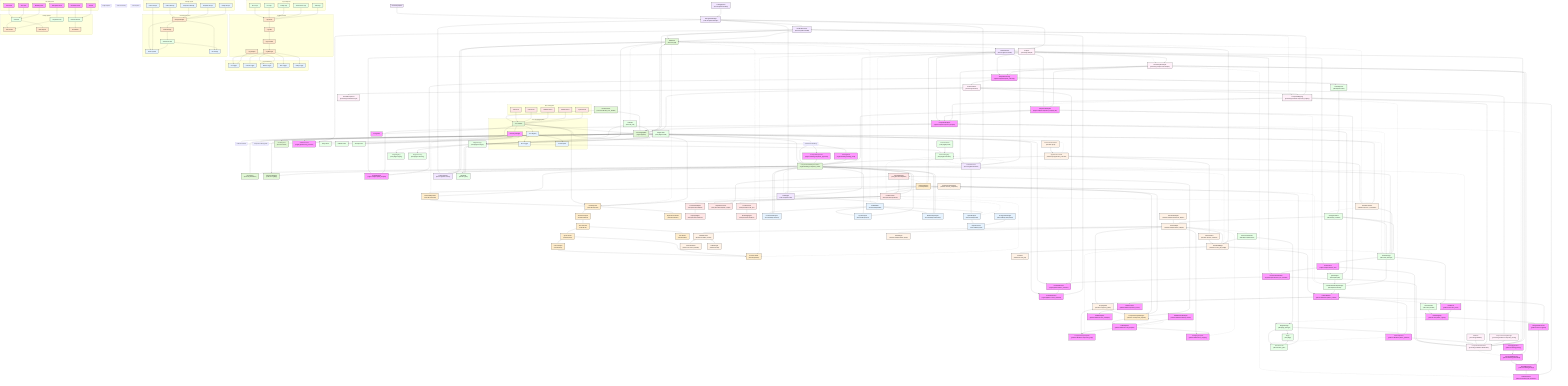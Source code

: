 graph TD
%% Core System Components
ASCIIGrid["ASCIIGrid\n(hunt.core.grid)"]
Pipeline["ProcessingPipeline\n(hunt.core.pipeline)"]
CompModel["ComponentModel\n(hunt.core.model)"]
Persist["Persistence\n(hunt.core.persistence)"]
Registry["ComponentRegistry\n(hunt.core.registry)"]
Cache["CacheSystem\n(hunt.core.cache)"]
ErrorHandler["ErrorHandler\n(hunt.core.dsl.hunt_error)"]
ErrorProcessor["ErrorProcessor\n(hunt.core.dsl.hunt_error_handler)"]
%% Core Internal Dependencies
Pipeline --> ASCIIGrid
Pipeline --> CompModel
Pipeline --> Persist
Pipeline --> Registry
Pipeline --> Cache
CompModel --> Registry
CompModel --> Persist
ErrorHandler --> Pipeline
ErrorProcessor --> ErrorHandler
ErrorProcessor --> Pipeline
%% Apply core styles
class ASCIIGrid,Pipeline,CompModel,Persist,Registry,Cache,ErrorHandler,ErrorProcessor core; 
%% DSL System Components
Lexer["Lexical Analyzer\n(hunt.dsl.lexer)"]
Parser["Syntax Parser\n(hunt.dsl.parser)"]
ASTGen["AST Generator\n(hunt.dsl.ast)"]
SemAnalyzer["Semantic Analyzer\n(hunt.dsl.semantic)"]
HuntInterp["HuntInterpreter\n(hunt.dsl.interpreter)"]
CmdDisp["CommandDispatcher\n(hunt.dsl.commands)"]
PatternDef["PatternDefinitions\n(hunt.dsl.patterns)"]
TmplEngine["TemplateEngine\n(hunt.dsl.templates)"]
Grammar["Grammar Rules\n(hunt.dsl.grammar)"]
Nodes["AST Nodes\n(hunt.dsl.nodes)"]
Evaluator["Expression Evaluator\n(hunt.dsl.evaluator)"]
%% DSL Internal Dependencies
Lexer --> Grammar
Parser --> Lexer
Parser --> Grammar
ASTGen --> Parser
ASTGen --> Nodes
SemAnalyzer --> ASTGen
HuntInterp --> SemAnalyzer
HuntInterp --> Evaluator
CmdDisp --> HuntInterp
PatternDef --> CmdDisp
TmplEngine --> PatternDef
%% Apply DSL styles
class Lexer,Parser,ASTGen,SemAnalyzer,HuntInterp,CmdDisp,PatternDef,TmplEngine,Grammar,Nodes,Evaluator dsl; 
%% Engine System Components
%% Analysis Components
Analysis["Analysis\n(engine.analysis)"]
CompAnalysis["ComponentAnalysis\n(engine.analysis.component_analysis)"]
CompAnalysis2["ComponentAnalysis2\n(engine.analysis.component_analysis_two)"]
SpatialAnalysis["SpatialAnalysis\n(engine.analysis.spatial_analysis)"]
TemporalReasoning["TemporalReasoning\n(engine.analysis.temporal_reasoning)"]
DecisionTree["DecisionTree\n(engine.analysis.decision_tree)"]
DTClassifier["DecisionTreeClassifier\n(engine.analysis.decision_tree_classifier)"]
%% Modeling Components
Modeling["Modeling\n(engine.modeling)"]
CompModel["ComponentModelRepresentation\n(engine.modeling.component_model)"]
CompProps["ComponentProperties\n(engine.modeling.component_properties)"]
DrawingMode["DrawingMode\n(engine.modeling.drawing_mode)"]
%% Pipeline Components
Pipeline["ProcessingPipeline\n(engine.pipeline)"]
ASCIIProc["ASCIIProcessor\n(engine.pipeline.ascii_processor)"]
ContourDetection["ContourDetection\n(engine.pipeline.contour_detection)"]
FeatureExtraction["FeatureExtraction\n(engine.pipeline.feature_extraction)"]
FloodFill["FloodFillProcessor\n(engine.pipeline.flood_fill)"]
Transform["TransformationPipeline\n(engine.pipeline.transformation)"]
%% Engine Internal Dependencies
%% Analysis Dependencies
Analysis --> CompAnalysis
Analysis --> CompAnalysis2
Analysis --> SpatialAnalysis
Analysis --> TemporalReasoning
Analysis --> DecisionTree
Analysis --> DTClassifier
CompAnalysis2 --> CompAnalysis
DecisionTree --> DTClassifier
SpatialAnalysis --> TemporalReasoning
CompAnalysis --> SpatialAnalysis
%% Pipeline Dependencies
Pipeline --> ASCIIProc
Pipeline --> ContourDetection
Pipeline --> FeatureExtraction
Pipeline --> FloodFill
Pipeline --> Transform
ASCIIProc --> FloodFill
ContourDetection --> FloodFill
FeatureExtraction --> ContourDetection
Transform --> FeatureExtraction
%% Modeling Dependencies
Modeling --> CompModel
Modeling --> CompProps
Modeling --> DrawingMode
CompProps --> CompModel
DrawingMode --> CompModel
%% Cross-component Dependencies
CompAnalysis --> Pipeline
TemporalReasoning --> Transform
DTClassifier --> FeatureExtraction
CompModel --> CompAnalysis2
%% Apply engine styles
class Analysis,CompAnalysis,CompAnalysis2,SpatialAnalysis,TemporalReasoning,DecisionTree,DTClassifier,Modeling,CompModel,CompProps,DrawingMode,Pipeline,ASCIIProc,ContourDetection,FeatureExtraction,FloodFill,Transform engine; 
    %% Error Handling System
    subgraph ErrorSystem ["Error Handling System"]
        direction TB
        ErrorHandler["Error Handler"]
        ErrorRegistry["Error Registry"]
        ErrorLogger["Error Logger"]
        ErrorReporter["Error Reporter"]
        RecoveryManager["Recovery Manager"]
    end
    %% Error Types
    subgraph ErrorTypes ["Error Categories"]
        DSLErrors["DSL Errors"]
        ParseErrors["Parse Errors"]
        ValidationErrors["Validation Errors"]
        RuntimeErrors["Runtime Errors"]
        SystemErrors["System Errors"]
    end
    %% Error Flows
    DSLErrors --> ErrorHandler
    ParseErrors --> ErrorHandler
    ValidationErrors --> ErrorHandler
    RuntimeErrors --> ErrorHandler
    SystemErrors --> ErrorHandler
    ErrorHandler --> ErrorRegistry
    ErrorRegistry --> ErrorLogger
    ErrorRegistry --> ErrorReporter
    ErrorHandler --> RecoveryManager
    %% Recovery Actions
    RecoveryManager --> RetryAction["Retry Action"]
    RecoveryManager --> FallbackAction["Fallback Action"]
    RecoveryManager --> CleanupAction["Cleanup Action"]
    %% Style definitions
    classDef default fill:#f9f,stroke:#333,stroke-width:2px;
    classDef error fill:#ffe6e6,stroke:#333,stroke-width:2px;
    classDef handler fill:#e6f3ff,stroke:#333,stroke-width:2px;
    classDef action fill:#e6ffe6,stroke:#333,stroke-width:2px;
    class ErrorHandler,ErrorRegistry,ErrorLogger,ErrorReporter handler;
    class DSLErrors,ParseErrors,ValidationErrors,RuntimeErrors,SystemErrors error;
    class RetryAction,FallbackAction,CleanupAction action; 
%% Code Generation Components
Generator["CodeGenerator\n(hunt.generation.generator)"]
Templates["TemplateRegistry\n(hunt.generation.templates)"]
Adapters["FrameworkAdapters\n(hunt.generation.adapters)"]
PropMapper["PropertyMapper\n(hunt.generation.renderers)"]
TemplateEngine["TemplateProcessor\n(hunt.generation.template_engine)"]
CodeGenCore["CoreGenerator\n(hunt.generation.code_gen)"]
Renderers["RenderingEngine\n(hunt.generation.renderers)"]
%% Generation Internal Dependencies
Generator --> Templates
Generator --> Adapters
Generator --> TemplateEngine
Generator --> CodeGenCore
CodeGenCore --> Renderers
Adapters --> PropMapper
Templates --> TemplateEngine
%% Apply Generation styles
class Generator,Templates,Adapters,PropMapper,TemplateEngine,CodeGenCore,Renderers codegen; 
%% Interface System Components
%% UI Components
GridWidget["ASCIIGridWidget\n(interface.ui.ascii_grid_widget)"]
HuntGrid["HuntGrid\n(interface.ui.hunt_grid)"]
CodeComposer["CodeCompositionEngine\n(interface.ui.code_composition)"]
TmplEngine["ComponentTemplateEngine\n(interface.ui.component_template)"]
PropEditor["PropertyEditor\n(interface.ui.property_editor)"]
ContentSwitch["ContentSwitcher\n(interface.ui.content_switcher)"]
TabbedContent["TabbedContent\n(interface.ui.tabbed_content)"]
Tabs["TabsManager\n(interface.ui.tabs)"]
%% API Components
AppController["ApplicationController\n(interface.api.application_controller)"]
UITranslator["ASCIIUITranslator\n(interface.api.ascii_ui_translation)"]
CLI["CommandLineInterface\n(interface.api.cli)"]
Visualizer["HuntVisualizer\n(interface.api.hunt_visualizer)"]
%% Adapter Components
FrameworkAdapter["FrameworkAdapter\n(interface.adapters.framework_adapter)"]
TkAdapter["TkinterAdapter\n(interface.adapters.tkinter_adapter)"]
TkPlugin["TkinterPlugin\n(interface.adapters.tkinter_plugin)"]
%% Interface Internal Dependencies
%% UI Dependencies
GridWidget --> HuntGrid
TabbedContent --> Tabs
TabbedContent --> ContentSwitch
PropEditor --> TmplEngine
CodeComposer --> TmplEngine
%% API Dependencies
AppController --> UITranslator
AppController --> Visualizer
CLI --> AppController
Visualizer --> GridWidget
%% Adapter Dependencies
FrameworkAdapter --> TkAdapter
TkAdapter --> TkPlugin
TkAdapter --> GridWidget
TkAdapter --> PropEditor
TkAdapter --> TabbedContent
%% Apply interface styles
class GridWidget,HuntGrid,CodeComposer,TmplEngine,PropEditor,ContentSwitch,TabbedContent,Tabs,AppController,UITranslator,CLI,Visualizer,FrameworkAdapter,TkAdapter,TkPlugin ui; 
    %% Logging System
    subgraph Logging ["Logging System"]
        direction TB
        LogManager["Log Manager"]
        LogFormatter["Log Formatter"]
        LogRouter["Log Router"]
        LogFilter["Log Filter"]
        LogAnalyzer["Log Analyzer"]
    end
    %% Log Destinations
    subgraph LogDest ["Log Destinations"]
        FileLogger["File Logger"]
        ConsoleLogger["Console Logger"]
        MetricsLogger["Metrics Logger"]
        AlertLogger["Alert Logger"]
        DebugLogger["Debug Logger"]
    end
    %% Log Categories
    subgraph LogTypes ["Log Categories"]
        ErrorLogs["Error Logs"]
        InfoLogs["Info Logs"]
        DebugLogs["Debug Logs"]
        PerfLogs["Performance Logs"]
        AuditLogs["Audit Logs"]
    end
    %% Logging Flow
    ErrorLogs --> LogRouter
    InfoLogs --> LogRouter
    DebugLogs --> LogRouter
    PerfLogs --> LogRouter
    AuditLogs --> LogRouter
    LogRouter --> LogFilter
    LogFilter --> LogFormatter
    LogFormatter --> LogManager
    LogManager --> FileLogger
    LogManager --> ConsoleLogger
    LogManager --> MetricsLogger
    LogManager --> AlertLogger
    LogManager --> DebugLogger
    LogAnalyzer --> FileLogger
    LogAnalyzer --> MetricsLogger
    %% Style definitions
    classDef default fill:#f9f,stroke:#333,stroke-width:2px;
    classDef logger fill:#e6f3ff,stroke:#333,stroke-width:2px;
    classDef manager fill:#ffe6cc,stroke:#333,stroke-width:2px;
    classDef logtype fill:#e6ffe6,stroke:#333,stroke-width:2px;
    class LogManager,LogFormatter,LogRouter,LogFilter,LogAnalyzer manager;
    class FileLogger,ConsoleLogger,MetricsLogger,AlertLogger,DebugLogger logger;
    class ErrorLogs,InfoLogs,DebugLogs,PerfLogs,AuditLogs logtype; 
    %% Import subgraphs and define cross-module dependencies
    %% Core System
    subgraph Core ["Core System"]
        direction TB
        %% Core nodes defined in core.mmd
    end
    %% DSL System
    subgraph DSL ["DSL Processing"]
        direction TB
        %% DSL nodes defined in dsl.mmd
    end
    %% Recognition System
    subgraph RecognitionSystem ["Component Recognition"]
        direction TB
        %% Recognition nodes defined in recognition.mmd
    end
    %% Modeling System
    subgraph Modeling ["Hierarchical Modeling"]
        direction TB
        %% Modeling nodes defined in modeling.mmd
    end
    %% Generation System
    subgraph Generation ["Code Generation"]
        direction TB
        %% Generation nodes defined in generation.mmd
    end
    %% Plugin System
    subgraph Plugins ["Plugin System"]
        direction TB
        %% Plugin nodes defined in plugins.mmd
    end
    %% Processing System
    subgraph Processing ["Processing System"]
        direction TB
        %% Processing nodes defined in processing.mmd
    end
    %% Cross-module Dependencies
    %% Core <-> Recognition
    Pipeline --> RecognitionSystem
    FloodFill --> ASCIIGrid
    Contour --> ASCIIGrid
    ErrorHandler --> Recognition
    ASCIIGrid -.-> PatternMatch
    CompModel -.-> RuleEngine
    %% Core <-> Modeling
    Pipeline --> Modeling
    ContainAnalyzer --> CompModel
    LayoutAnalyzer --> CompModel
    RelationAnalyzer --> CompModel
    ErrorHandler --> Modeling
    CompModel -.-> SpatialAnalysis
    ASCIIGrid -.-> ModelBuilder
    %% Core <-> Generation
    Pipeline --> Generation
    Generator --> CompModel
    ErrorHandler --> Generation
    CompModel -.-> Templates
    ASCIIGrid -.-> CodeGenCore
    %% DSL <-> Core
    HuntInterp --> Pipeline
    CmdDisp --> CompModel
    ErrorHandler --> HuntInterp
    Pipeline -.-> CmdDisp
    ASCIIGrid -.-> HuntInterp
    %% DSL <-> Recognition
    PatternDef --> PatternMatch
    PatternDef --> RuleEngine
    RuleEngine -.-> HuntInterp
    PatternMatch -.-> Grammar
    %% DSL <-> Generation
    TmplEngine --> Templates
    PatternDef --> Generator
    Generator -.-> Grammar
    Templates -.-> PatternDef
    %% Plugin System Dependencies
    PluginMgr --> Pipeline
    ExtRegistry -.-> PatternDef
    ExtRegistry -.-> Generator
    ExtRegistry -.-> Features
    Pipeline -.-> PluginMgr
    Features -.-> ExtRegistry
    %% Recognition <-> Modeling
    Features --> Spatial
    RuleEngine --> ModelBuilder
    ModelBuilder -.-> PatternMatch
    Spatial -.-> RuleEngine
    %% Engine <-> Processing
    DecisionTree --> ClassProcessor
    TemporalReasoning --> NeuroAnalysis
    CompAnalysis --> CompMapping
    CompAnalysis2 --> NeuroAnalysis
    DTClassifier --> ClassProcessor
    ClassProcessor -.-> CompAnalysis
    NeuroAnalysis -.-> TemporalReasoning
    CompMapping -.-> CompAnalysis2
    %% Processing <-> Recognition
    ClassProcessor --> PatternMatch
    NeuroAnalysis --> Features
    CompMapping --> FloodFill
    PatternMatch -.-> NeuroAnalysis
    Features -.-> ClassProcessor
    FloodFill -.-> CompMapping
    %% Interface <-> Core
    GridWidget --> ASCIIGrid
    UITranslator --> Pipeline
    AppController --> CompModel
    ASCIIGrid -.-> UITranslator
    Pipeline -.-> AppController
    CompModel -.-> GridWidget
    %% Interface <-> Generation
    CodeComposer --> Generator
    TmplEngine --> CodeTemplate
    Generator -.-> UITranslator
    CodeTemplate -.-> TmplEngine
    %% Interface <-> Patterns
    GridWidget --> PatternMatcher
    PropEditor --> PropTemplate
    TkAdapter --> TkTemplate
    PatternMatcher -.-> PropEditor
    PropTemplate -.-> GridWidget
    TkTemplate -.-> TkAdapter
    %% Patterns <-> Processing
    PatternOptimizer --> ClassProcessor
    GridTransform --> CompMapping
    HierarchicalCluster --> NeuroAnalysis
    ClassProcessor -.-> HierarchicalCluster
    CompMapping -.-> PatternOptimizer
    NeuroAnalysis -.-> GridTransform
    %% Utils <-> Core
    ASCIIUtils --> ASCIIGrid
    HuntUtils --> Pipeline
    CacheManager --> CompModel
    ASCIIGrid -.-> HuntUtils
    Pipeline -.-> CacheManager
    CompModel -.-> ASCIIUtils
    %% Utils <-> Interface
    PerfMonitor --> GridWidget
    StorageProviders --> TkAdapter
    CacheManager --> UITranslator
    GridWidget -.-> CacheManager
    TkAdapter -.-> PerfMonitor
    UITranslator -.-> StorageProviders
    %% Utils <-> Engine
    CacheManager --> DecisionTree
    QitiaAnalyzer --> CompAnalysis
    SansiaImporter --> TemporalReasoning
    FuncRelManager --> CompAnalysis2
    DecisionTree -.-> QitiaAnalyzer
    CompAnalysis -.-> CacheManager
    TemporalReasoning -.-> SansiaImporter
    CompAnalysis2 -.-> FuncRelManager
    %% Utils <-> Patterns
    FuncRelManager --> PatternMatcher
    CacheProvider --> PatternRegistry
    PluginManager --> PatternOptimizer
    ExtensionPoint --> PatternDef
    PatternMatcher -.-> CacheProvider
    PatternRegistry -.-> PluginManager
    PatternOptimizer -.-> ExtensionPoint
    PatternDef -.-> FuncRelManager
    %% Style definitions
    classDef default fill:#f9f,stroke:#333,stroke-width:2px,color:#000000;
    classDef core fill:#e1f7d5,stroke:#333,stroke-width:2px,color:#000000;
    classDef dsl fill:#ffedcc,stroke:#333,stroke-width:2px,color:#000000;
    classDef recog fill:#f2e6ff,stroke:#333,stroke-width:2px,color:#000000;
    classDef model fill:#e6f3ff,stroke:#333,stroke-width:2px,color:#000000;
    classDef codegen fill:#ffe6e6,stroke:#333,stroke-width:2px,color:#000000;
    classDef plugin fill:#e6ffe6,stroke:#333,stroke-width:2px,color:#000000;
    classDef ui fill:#fff2e6,stroke:#333,stroke-width:2px,color:#000000;
    classDef utils fill:#e6e6e6,stroke:#333,stroke-width:2px,color:#000000;
    classDef processing fill:#fff0f9,stroke:#333,stroke-width:2px,color:#000000; 
%% Modeling System Components
ContainAnalyzer["ContainmentAnalyzer\n(hunt.modeling.hierarchy)"]
LayoutAnalyzer["LayoutAnalyzer\n(hunt.modeling.layout)"]
RelationAnalyzer["RelationshipAnalyzer\n(hunt.modeling.relationships)"]
ModelBuilder["ModelBuilder\n(hunt.modeling.builder)"]
Spatial["SpatialAnalyzer\n(hunt.modeling.spatial)"]
Arrangement["ArrangementManager\n(hunt.modeling.arrangement)"]
Graph["GraphProcessor\n(hunt.modeling.graph)"]
%% Modeling Internal Dependencies
ModelBuilder --> ContainAnalyzer
ModelBuilder --> LayoutAnalyzer
ModelBuilder --> RelationAnalyzer
ModelBuilder --> Spatial
ContainAnalyzer --> CompModel
LayoutAnalyzer --> CompModel
RelationAnalyzer --> CompModel
Spatial --> Graph
Arrangement --> Graph
%% Apply Modeling styles
class ContainAnalyzer,LayoutAnalyzer,RelationAnalyzer,ModelBuilder,Spatial,Arrangement,Graph model; 
%% Pattern System Components
%% Definition Components
PatternLearner["PatternLearner\n(patterns.definitions.pattern_learner)"]
PatternMatcher["PatternMatcher\n(patterns.definitions.pattern_matcher)"]
PatternOptimizer["PatternOptimizer\n(patterns.definitions.pattern_optimizer)"]
CodeTemplate["CodeTemplate\n(patterns.definitions.code_template)"]
PropTemplate["ComponentPropsTemplate\n(patterns.definitions.component_props)"]
TkTemplate["TkMappingTemplate\n(patterns.definitions.tk_mapping)"]
ASCIIExamples["ASCIIExamples\n(patterns.definitions.ascii_examples)"]
TabExample["TabbedContentExample\n(patterns.definitions.tabbed_content)"]
%% Matching Components
FloodFillProc["FloodFillProcessor\n(patterns.matching.flood_fill)"]
GridTransform["GridTransformer\n(patterns.matching.grid_transformer)"]
HierarchicalCluster["HierarchicalClustering\n(patterns.matching.hierarchical)"]
ParsingAlgo["ParsingAlgorithms\n(patterns.matching.parsing)"]
%% Rules Components
HuntParser["HuntParser\n(patterns.rules.hunt_parser)"]
PatternRegistry["PatternRegistry\n(patterns.rules.pattern_registry)"]
RecognitionProc["RecognitionProcessor\n(patterns.rules.recognition)"]
%% Pattern Internal Dependencies
%% Definition Dependencies
PatternLearner --> ASCIIExamples
PatternMatcher --> PatternLearner
PatternOptimizer --> PatternMatcher
CodeTemplate --> PropTemplate
CodeTemplate --> TkTemplate
TabExample --> CodeTemplate
%% Matching Dependencies
FloodFillProc --> GridTransform
HierarchicalCluster --> FloodFillProc
ParsingAlgo --> HierarchicalCluster
%% Rules Dependencies
HuntParser --> PatternRegistry
PatternRegistry --> RecognitionProc
RecognitionProc --> PatternMatcher
RecognitionProc --> FloodFillProc
%% Apply patterns styles
class PatternLearner,PatternMatcher,PatternOptimizer,CodeTemplate,PropTemplate,TkTemplate,ASCIIExamples,TabExample,FloodFillProc,GridTransform,HierarchicalCluster,ParsingAlgo,HuntParser,PatternRegistry,RecognitionProc patterns; 
    %% Persistence System
    subgraph Persistence ["Persistence System"]
        direction TB
        StorageManager["Storage Manager"]
        CacheSystem["Cache System"]
        FileStorage["File Storage"]
        StateManager["State Manager"]
        PersistenceUtils["Persistence Utils"]
    end
    %% Storage Types
    subgraph StorageTypes ["Storage Types"]
        PatternStorage["Pattern Storage"]
        ComponentStorage["Component Storage"]
        TemplateStorage["Template Storage"]
        ConfigStorage["Config Storage"]
        CacheStorage["Cache Storage"]
    end
    %% Storage Operations
    StorageManager --> FileStorage
    StorageManager --> CacheSystem
    StorageManager --> StateManager
    PatternStorage --> StorageManager
    ComponentStorage --> StorageManager
    TemplateStorage --> StorageManager
    ConfigStorage --> StorageManager
    CacheStorage --> CacheSystem
    %% Persistence Utils
    PersistenceUtils --> FileStorage
    PersistenceUtils --> CacheSystem
    StateManager --> PersistenceUtils
    %% Style definitions
    classDef default fill:#f9f,stroke:#333,stroke-width:2px;
    classDef storage fill:#e6f3ff,stroke:#333,stroke-width:2px;
    classDef manager fill:#ffe6cc,stroke:#333,stroke-width:2px;
    classDef utils fill:#e6ffe6,stroke:#333,stroke-width:2px;
    class StorageManager,StateManager manager;
    class FileStorage,CacheSystem,PatternStorage,ComponentStorage,TemplateStorage,ConfigStorage,CacheStorage storage;
    class PersistenceUtils utils; 
%% Plugin System Components
PluginMgr["PluginManager\n(hunt.plugins.manager)"]
ExtRegistry["ExtensionRegistry\n(hunt.plugins.extension)"]
PluginReg["PluginRegistry\n(hunt.plugins.registry)"]
Discovery["PluginDiscovery\n(hunt.plugins.discovery)"]
Loader["PluginLoader\n(hunt.plugins.loader)"]
Points["ExtensionPoints\n(hunt.plugins.points)"]
%% Plugin Internal Dependencies
PluginMgr --> ExtRegistry
PluginMgr --> PluginReg
PluginMgr --> Discovery
Loader --> PluginMgr
Points --> ExtRegistry
%% Apply Plugin styles
class PluginMgr,ExtRegistry,PluginReg,Discovery,Loader,Points plugin; 
%% Processing System Components
Transform["Transformations\n(processing.transform)"]
CompMapping["ComponentMapping\n(processing.transform.component_mapping)"]
OverlayMgr["ComponentOverlayManager\n(processing.transform.component_overlay)"]
FloodFillComp["FloodFillComponent\n(processing.transform.flood_fill)"]
Validation["Validation\n(processing.validation)"]
ClassProcessor["ComponentClassification\n(processing.validation.classification)"]
Analysis["Analysis\n(processing.analysis)"]
NeuroAnalysis["NeuromorphicAnalysis\n(processing.analysis.neuromorphic)"]
%% Processing Internal Dependencies
Transform --> CompMapping
Transform --> OverlayMgr
Transform --> FloodFillComp
Validation --> ClassProcessor
ClassProcessor --> NeuroAnalysis
Analysis --> NeuroAnalysis
CompMapping --> ClassProcessor
OverlayMgr --> ClassProcessor
%% Apply processing styles
class Transform,CompMapping,OverlayMgr,FloodFillComp,Validation,ClassProcessor,Analysis,NeuroAnalysis processing; 
%% Recognition System Components
FloodFill["FloodFillProcessor\n(hunt.recognition.floodfill)"]
Contour["ContourDetector\n(hunt.recognition.contour)"]
Features["FeatureExtractor\n(hunt.recognition.features)"]
PatternMatch["PatternMatcher\n(hunt.recognition.matcher)"]
RuleEngine["RuleEngine\n(hunt.recognition.rules)"]
RecognitionMgr["RecognitionManager\n(hunt.recognition.manager)"]
Processing["ProcessingEngine\n(hunt.recognition.processing)"]
Training["TrainingSystem\n(hunt.recognition.training)"]
%% Recognition Internal Dependencies
RecognitionMgr --> FloodFill
RecognitionMgr --> Contour
RecognitionMgr --> Features
RecognitionMgr --> PatternMatch
RecognitionMgr --> RuleEngine
FloodFill --> ASCIIGrid
Contour --> ASCIIGrid
Features --> Contour
PatternMatch --> Features
PatternMatch --> RuleEngine
Processing --> RecognitionMgr
Training --> RecognitionMgr
%% Apply Recognition styles
class FloodFill,Contour,Features,PatternMatch,RuleEngine,RecognitionMgr,Processing,Training recog; 
    %% Testing Infrastructure
    subgraph Testing ["Testing System"]
        direction TB
        UnitTests["Unit Tests"]
        IntegTests["Integration Tests"]
        E2ETests["End-to-End Tests"]
        TestFixtures["Test Fixtures"]
        MockObjects["Mock Objects"]
        TestUtils["Test Utilities"]
    end
    %% Test Categories
    subgraph TestTypes ["Test Categories"]
        CoreTests["Core Tests"]
        DSLTests["DSL Tests"]
        RecogTests["Recognition Tests"]
        ModelTests["Modeling Tests"]
        GenTests["Generation Tests"]
        UITests["UI Tests"]
    end
    %% Test Dependencies
    UnitTests --> TestFixtures
    UnitTests --> MockObjects
    IntegTests --> TestFixtures
    E2ETests --> TestUtils
    %% Test Coverage
    CoreTests --> UnitTests
    DSLTests --> UnitTests
    RecogTests --> IntegTests
    ModelTests --> UnitTests
    GenTests --> E2ETests
    UITests --> E2ETests
    %% Style definitions
    classDef default fill:#f9f,stroke:#333,stroke-width:2px;
    classDef test fill:#e6ffe6,stroke:#333,stroke-width:2px;
    classDef fixture fill:#ffe6cc,stroke:#333,stroke-width:2px;
    class UnitTests,IntegTests,E2ETests test;
    class TestFixtures,MockObjects,TestUtils fixture; 
%% Utils System Components
%% Core Utils
ASCIIUtils["ASCIIUtils\n(utils.ascii_utils)"]
HuntUtils["HuntUtils\n(utils.hunt_utils)"]
StorageProviders["StorageProviders\n(utils.storage_providers)"]
%% Plugin System
Plugin["Plugin\n(utils.plugin)"]
PluginManager["PluginManager\n(utils.plugin_manager)"]
ExtensionPoint["ExtensionPoint\n(utils.extension_point)"]
%% Cache System
CacheManager["CacheManager\n(utils.cache_manager)"]
CacheProvider["CacheProvider\n(utils.cache.provider)"]
%% Helpers
FuncRelManager["FunctionalRelationshipManager\n(utils.helpers.functional)"]
PerfMonitor["PerformanceMonitor\n(utils.helpers.performance)"]
QitiaAnalyzer["QitiaAnalyzer\n(utils.helpers.qitia)"]
SansiaImporter["SansiaImporter\n(utils.helpers.sansia)"]
%% Utils Internal Dependencies
%% Core Dependencies
HuntUtils --> ASCIIUtils
StorageProviders --> CacheManager
%% Plugin Dependencies
PluginManager --> Plugin
PluginManager --> ExtensionPoint
Plugin --> ExtensionPoint
%% Cache Dependencies
CacheManager --> CacheProvider
CacheManager --> StorageProviders
%% Helper Dependencies
PerfMonitor --> PluginManager
QitiaAnalyzer --> FuncRelManager
SansiaImporter --> StorageProviders
FuncRelManager --> CacheManager
%% Apply utils styles
class ASCIIUtils,HuntUtils,StorageProviders,Plugin,PluginManager,ExtensionPoint,CacheManager,CacheProvider,FuncRelManager,PerfMonitor,QitiaAnalyzer,SansiaImporter utils; 
class ASCIIGrid,Pipeline,CompModel,Persist,Registry,Cache,ErrorHandler,ErrorProcessor core;
class ASCIIUtils,HuntUtils,StorageProviders,Plugin,PluginManager,ExtensionPoint,CacheManager,CacheProvider,FuncRelManager,PerfMonitor,QitiaAnalyzer,SansiaImporter utils;
class Analysis,CompAnalysis,CompAnalysis2,SpatialAnalysis,TemporalReasoning,DecisionTree,DTClassifier,Modeling,CompModel,CompProps,DrawingMode,Pipeline,ASCIIProc,ContourDetection,FeatureExtraction,FloodFill,Transform engine;
class ContainAnalyzer,LayoutAnalyzer,RelationAnalyzer,ModelBuilder,Spatial,Arrangement,Graph model;
class FloodFill,Contour,Features,PatternMatch,RuleEngine,RecognitionMgr,Processing,Training recog;
class Generator,Templates,Adapters,PropMapper,TemplateEngine,CodeGenCore,Renderers codegen;
class GridWidget,HuntGrid,CodeComposer,TmplEngine,PropEditor,ContentSwitch,TabbedContent,Tabs,AppController,UITranslator,CLI,Visualizer,FrameworkAdapter,TkAdapter,TkPlugin ui;
class Lexer,Parser,ASTGen,SemAnalyzer,HuntInterp,CmdDisp,PatternDef,TmplEngine,Grammar,Nodes,Evaluator dsl;
class PatternLearner,PatternMatcher,PatternOptimizer,CodeTemplate,PropTemplate,TkTemplate,ASCIIExamples,TabExample,FloodFillProc,GridTransform,HierarchicalCluster,ParsingAlgo,HuntParser,PatternRegistry,RecognitionProc patterns;
class PluginMgr,ExtRegistry,PluginReg,Discovery,Loader,Points plugin;
class Transform,CompMapping,OverlayMgr,FloodFillComp,Validation,ClassProcessor,Analysis,NeuroAnalysis processing;